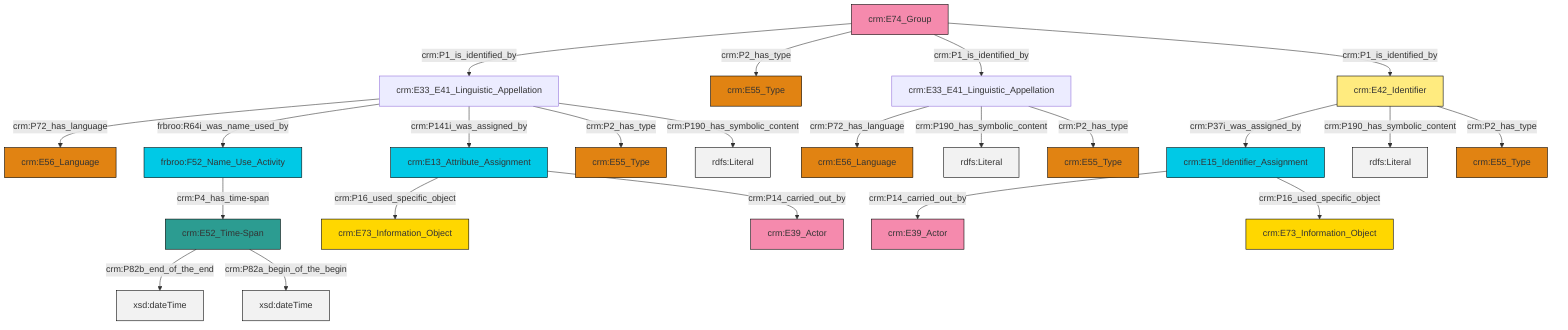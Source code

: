 graph TD
classDef Literal fill:#f2f2f2,stroke:#000000;
classDef CRM_Entity fill:#FFFFFF,stroke:#000000;
classDef Temporal_Entity fill:#00C9E6, stroke:#000000;
classDef Type fill:#E18312, stroke:#000000;
classDef Time-Span fill:#2C9C91, stroke:#000000;
classDef Appellation fill:#FFEB7F, stroke:#000000;
classDef Place fill:#008836, stroke:#000000;
classDef Persistent_Item fill:#B266B2, stroke:#000000;
classDef Conceptual_Object fill:#FFD700, stroke:#000000;
classDef Physical_Thing fill:#D2B48C, stroke:#000000;
classDef Actor fill:#f58aad, stroke:#000000;
classDef PC_Classes fill:#4ce600, stroke:#000000;
classDef Multi fill:#cccccc,stroke:#000000;

0["crm:E33_E41_Linguistic_Appellation"]:::Default -->|crm:P72_has_language| 1["crm:E56_Language"]:::Type
4["crm:E15_Identifier_Assignment"]:::Temporal_Entity -->|crm:P14_carried_out_by| 5["crm:E39_Actor"]:::Actor
9["crm:E52_Time-Span"]:::Time-Span -->|crm:P82b_end_of_the_end| 10[xsd:dateTime]:::Literal
13["crm:E74_Group"]:::Actor -->|crm:P1_is_identified_by| 0["crm:E33_E41_Linguistic_Appellation"]:::Default
14["frbroo:F52_Name_Use_Activity"]:::Temporal_Entity -->|crm:P4_has_time-span| 9["crm:E52_Time-Span"]:::Time-Span
13["crm:E74_Group"]:::Actor -->|crm:P2_has_type| 20["crm:E55_Type"]:::Type
22["crm:E33_E41_Linguistic_Appellation"]:::Default -->|crm:P72_has_language| 11["crm:E56_Language"]:::Type
0["crm:E33_E41_Linguistic_Appellation"]:::Default -->|frbroo:R64i_was_name_used_by| 14["frbroo:F52_Name_Use_Activity"]:::Temporal_Entity
13["crm:E74_Group"]:::Actor -->|crm:P1_is_identified_by| 22["crm:E33_E41_Linguistic_Appellation"]:::Default
9["crm:E52_Time-Span"]:::Time-Span -->|crm:P82a_begin_of_the_begin| 30[xsd:dateTime]:::Literal
13["crm:E74_Group"]:::Actor -->|crm:P1_is_identified_by| 2["crm:E42_Identifier"]:::Appellation
22["crm:E33_E41_Linguistic_Appellation"]:::Default -->|crm:P190_has_symbolic_content| 33[rdfs:Literal]:::Literal
34["crm:E13_Attribute_Assignment"]:::Temporal_Entity -->|crm:P16_used_specific_object| 35["crm:E73_Information_Object"]:::Conceptual_Object
22["crm:E33_E41_Linguistic_Appellation"]:::Default -->|crm:P2_has_type| 25["crm:E55_Type"]:::Type
2["crm:E42_Identifier"]:::Appellation -->|crm:P37i_was_assigned_by| 4["crm:E15_Identifier_Assignment"]:::Temporal_Entity
34["crm:E13_Attribute_Assignment"]:::Temporal_Entity -->|crm:P14_carried_out_by| 27["crm:E39_Actor"]:::Actor
2["crm:E42_Identifier"]:::Appellation -->|crm:P190_has_symbolic_content| 39[rdfs:Literal]:::Literal
4["crm:E15_Identifier_Assignment"]:::Temporal_Entity -->|crm:P16_used_specific_object| 31["crm:E73_Information_Object"]:::Conceptual_Object
0["crm:E33_E41_Linguistic_Appellation"]:::Default -->|crm:P141i_was_assigned_by| 34["crm:E13_Attribute_Assignment"]:::Temporal_Entity
0["crm:E33_E41_Linguistic_Appellation"]:::Default -->|crm:P2_has_type| 6["crm:E55_Type"]:::Type
2["crm:E42_Identifier"]:::Appellation -->|crm:P2_has_type| 18["crm:E55_Type"]:::Type
0["crm:E33_E41_Linguistic_Appellation"]:::Default -->|crm:P190_has_symbolic_content| 41[rdfs:Literal]:::Literal